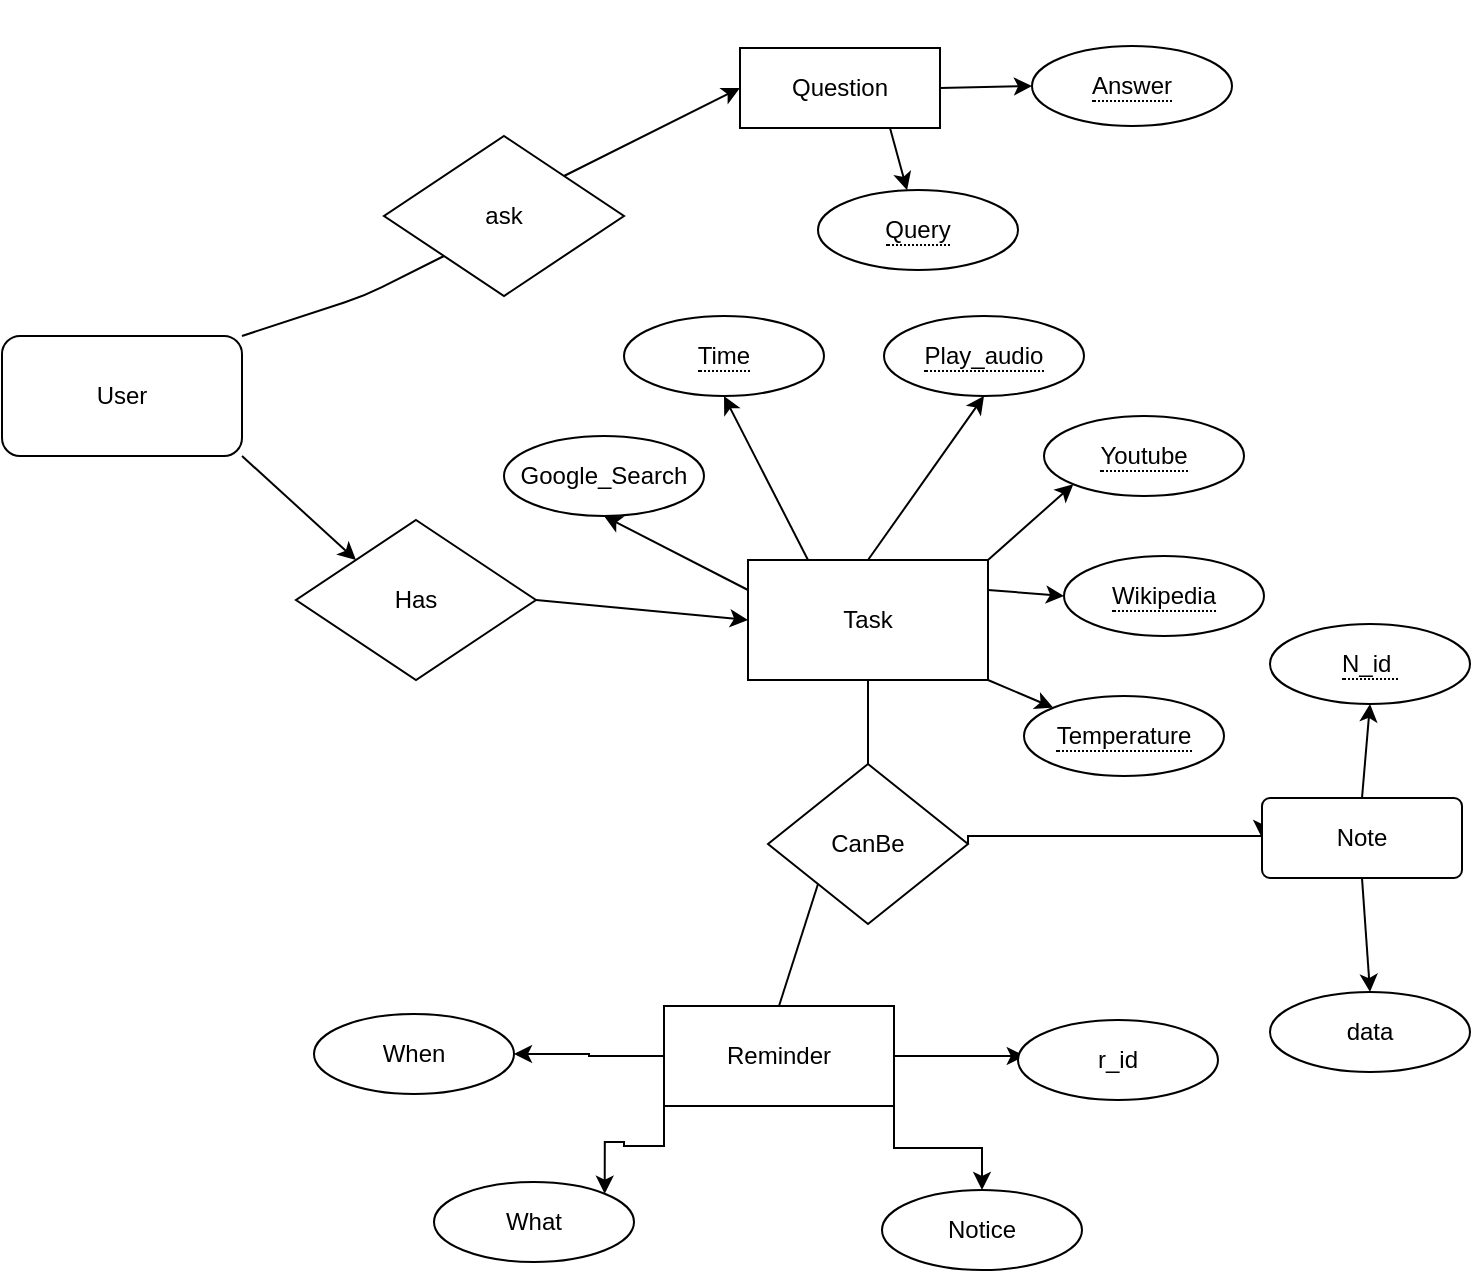 <mxfile>
    <diagram id="tESJs-4ASi42IuDyuRfP" name="Page-1">
        <mxGraphModel dx="861" dy="361" grid="1" gridSize="10" guides="1" tooltips="1" connect="1" arrows="1" fold="1" page="0" pageScale="1" pageWidth="850" pageHeight="1100" math="0" shadow="0">
            <root>
                <mxCell id="0"/>
                <mxCell id="1" parent="0"/>
                <mxCell id="5" style="edgeStyle=orthogonalEdgeStyle;rounded=0;orthogonalLoop=1;jettySize=auto;html=1;exitX=0.5;exitY=1;exitDx=0;exitDy=0;" parent="1" edge="1">
                    <mxGeometry relative="1" as="geometry">
                        <mxPoint x="120.0" y="70.0" as="sourcePoint"/>
                        <mxPoint x="120.0" y="70.0" as="targetPoint"/>
                    </mxGeometry>
                </mxCell>
                <mxCell id="20" value="User" style="rounded=1;whiteSpace=wrap;html=1;" parent="1" vertex="1">
                    <mxGeometry x="59" y="230" width="120" height="60" as="geometry"/>
                </mxCell>
                <mxCell id="46" style="edgeStyle=none;rounded=0;orthogonalLoop=1;jettySize=auto;html=1;exitX=1;exitY=0.5;exitDx=0;exitDy=0;entryX=0;entryY=0.5;entryDx=0;entryDy=0;" parent="1" source="23" target="28" edge="1">
                    <mxGeometry relative="1" as="geometry"/>
                </mxCell>
                <mxCell id="23" value="Has" style="rhombus;whiteSpace=wrap;html=1;" parent="1" vertex="1">
                    <mxGeometry x="206" y="322" width="120" height="80" as="geometry"/>
                </mxCell>
                <mxCell id="67" style="edgeStyle=none;rounded=0;orthogonalLoop=1;jettySize=auto;html=1;exitX=1;exitY=0;exitDx=0;exitDy=0;entryX=0;entryY=0.5;entryDx=0;entryDy=0;" parent="1" source="26" target="66" edge="1">
                    <mxGeometry relative="1" as="geometry"/>
                </mxCell>
                <mxCell id="26" value="ask" style="rhombus;whiteSpace=wrap;html=1;" parent="1" vertex="1">
                    <mxGeometry x="250" y="130" width="120" height="80" as="geometry"/>
                </mxCell>
                <mxCell id="27" value="" style="endArrow=none;html=1;exitX=1;exitY=0;exitDx=0;exitDy=0;entryX=0;entryY=1;entryDx=0;entryDy=0;" parent="1" source="20" target="26" edge="1">
                    <mxGeometry width="50" height="50" relative="1" as="geometry">
                        <mxPoint x="190" y="310" as="sourcePoint"/>
                        <mxPoint x="290" y="360" as="targetPoint"/>
                        <Array as="points">
                            <mxPoint x="240" y="210"/>
                        </Array>
                    </mxGeometry>
                </mxCell>
                <mxCell id="59" style="edgeStyle=none;rounded=0;orthogonalLoop=1;jettySize=auto;html=1;exitX=0.25;exitY=0;exitDx=0;exitDy=0;entryX=0.5;entryY=1;entryDx=0;entryDy=0;" parent="1" source="28" target="57" edge="1">
                    <mxGeometry relative="1" as="geometry"/>
                </mxCell>
                <mxCell id="60" style="edgeStyle=none;rounded=0;orthogonalLoop=1;jettySize=auto;html=1;exitX=0;exitY=0.25;exitDx=0;exitDy=0;entryX=0.5;entryY=1;entryDx=0;entryDy=0;" parent="1" source="28" target="52" edge="1">
                    <mxGeometry relative="1" as="geometry"/>
                </mxCell>
                <mxCell id="61" style="edgeStyle=none;rounded=0;orthogonalLoop=1;jettySize=auto;html=1;exitX=0.5;exitY=0;exitDx=0;exitDy=0;entryX=0.5;entryY=1;entryDx=0;entryDy=0;" parent="1" source="28" target="56" edge="1">
                    <mxGeometry relative="1" as="geometry"/>
                </mxCell>
                <mxCell id="62" style="edgeStyle=none;rounded=0;orthogonalLoop=1;jettySize=auto;html=1;exitX=1;exitY=0;exitDx=0;exitDy=0;entryX=0;entryY=1;entryDx=0;entryDy=0;" parent="1" source="28" target="55" edge="1">
                    <mxGeometry relative="1" as="geometry"/>
                </mxCell>
                <mxCell id="63" style="edgeStyle=none;rounded=0;orthogonalLoop=1;jettySize=auto;html=1;exitX=1;exitY=0.25;exitDx=0;exitDy=0;entryX=0;entryY=0.5;entryDx=0;entryDy=0;" parent="1" source="28" target="54" edge="1">
                    <mxGeometry relative="1" as="geometry"/>
                </mxCell>
                <mxCell id="64" style="edgeStyle=none;rounded=0;orthogonalLoop=1;jettySize=auto;html=1;exitX=1;exitY=1;exitDx=0;exitDy=0;entryX=0;entryY=0;entryDx=0;entryDy=0;" parent="1" source="28" target="53" edge="1">
                    <mxGeometry relative="1" as="geometry"/>
                </mxCell>
                <mxCell id="28" value="Task" style="rounded=0;whiteSpace=wrap;html=1;" parent="1" vertex="1">
                    <mxGeometry x="432" y="342" width="120" height="60" as="geometry"/>
                </mxCell>
                <mxCell id="72" style="edgeStyle=orthogonalEdgeStyle;rounded=0;orthogonalLoop=1;jettySize=auto;html=1;exitX=1;exitY=0.5;exitDx=0;exitDy=0;entryX=0;entryY=0.5;entryDx=0;entryDy=0;" parent="1" source="30" target="47" edge="1">
                    <mxGeometry relative="1" as="geometry">
                        <Array as="points">
                            <mxPoint x="542" y="480"/>
                        </Array>
                    </mxGeometry>
                </mxCell>
                <mxCell id="30" value="CanBe" style="rhombus;whiteSpace=wrap;html=1;" parent="1" vertex="1">
                    <mxGeometry x="442" y="444" width="100" height="80" as="geometry"/>
                </mxCell>
                <mxCell id="31" value="" style="endArrow=none;html=1;entryX=0.5;entryY=1;entryDx=0;entryDy=0;exitX=0.5;exitY=0;exitDx=0;exitDy=0;" parent="1" source="30" target="28" edge="1">
                    <mxGeometry width="50" height="50" relative="1" as="geometry">
                        <mxPoint x="330" y="380" as="sourcePoint"/>
                        <mxPoint x="380" y="330" as="targetPoint"/>
                    </mxGeometry>
                </mxCell>
                <mxCell id="76" style="edgeStyle=orthogonalEdgeStyle;rounded=0;orthogonalLoop=1;jettySize=auto;html=1;exitX=0;exitY=0.5;exitDx=0;exitDy=0;entryX=1;entryY=0.5;entryDx=0;entryDy=0;" parent="1" source="32" target="35" edge="1">
                    <mxGeometry relative="1" as="geometry"/>
                </mxCell>
                <mxCell id="77" style="edgeStyle=orthogonalEdgeStyle;rounded=0;orthogonalLoop=1;jettySize=auto;html=1;exitX=0;exitY=1;exitDx=0;exitDy=0;entryX=1;entryY=0;entryDx=0;entryDy=0;" parent="1" source="32" target="36" edge="1">
                    <mxGeometry relative="1" as="geometry"/>
                </mxCell>
                <mxCell id="78" style="edgeStyle=orthogonalEdgeStyle;rounded=0;orthogonalLoop=1;jettySize=auto;html=1;exitX=1;exitY=1;exitDx=0;exitDy=0;entryX=0.5;entryY=0;entryDx=0;entryDy=0;" parent="1" source="32" target="37" edge="1">
                    <mxGeometry relative="1" as="geometry"/>
                </mxCell>
                <mxCell id="79" style="edgeStyle=orthogonalEdgeStyle;rounded=0;orthogonalLoop=1;jettySize=auto;html=1;exitX=1;exitY=0.5;exitDx=0;exitDy=0;" parent="1" source="32" edge="1">
                    <mxGeometry relative="1" as="geometry">
                        <mxPoint x="570.392" y="590" as="targetPoint"/>
                    </mxGeometry>
                </mxCell>
                <mxCell id="32" value="Reminder" style="rounded=0;whiteSpace=wrap;html=1;" parent="1" vertex="1">
                    <mxGeometry x="390" y="565" width="115" height="50" as="geometry"/>
                </mxCell>
                <mxCell id="33" value="" style="endArrow=none;html=1;entryX=0;entryY=1;entryDx=0;entryDy=0;exitX=0.5;exitY=0;exitDx=0;exitDy=0;" parent="1" source="32" target="30" edge="1">
                    <mxGeometry width="50" height="50" relative="1" as="geometry">
                        <mxPoint x="520" y="530" as="sourcePoint"/>
                        <mxPoint x="380" y="590" as="targetPoint"/>
                    </mxGeometry>
                </mxCell>
                <mxCell id="34" value="r_id" style="ellipse;whiteSpace=wrap;html=1;align=center;" parent="1" vertex="1">
                    <mxGeometry x="567" y="572" width="100" height="40" as="geometry"/>
                </mxCell>
                <mxCell id="35" value="When" style="ellipse;whiteSpace=wrap;html=1;align=center;" parent="1" vertex="1">
                    <mxGeometry x="215" y="569" width="100" height="40" as="geometry"/>
                </mxCell>
                <mxCell id="36" value="What" style="ellipse;whiteSpace=wrap;html=1;align=center;" parent="1" vertex="1">
                    <mxGeometry x="275" y="653" width="100" height="40" as="geometry"/>
                </mxCell>
                <mxCell id="37" value="Notice" style="ellipse;whiteSpace=wrap;html=1;align=center;" parent="1" vertex="1">
                    <mxGeometry x="499" y="657" width="100" height="40" as="geometry"/>
                </mxCell>
                <mxCell id="50" style="edgeStyle=none;rounded=0;orthogonalLoop=1;jettySize=auto;html=1;exitX=0.5;exitY=1;exitDx=0;exitDy=0;entryX=0.5;entryY=0;entryDx=0;entryDy=0;" parent="1" source="47" target="49" edge="1">
                    <mxGeometry relative="1" as="geometry"/>
                </mxCell>
                <mxCell id="51" style="edgeStyle=none;rounded=0;orthogonalLoop=1;jettySize=auto;html=1;exitX=0.5;exitY=0;exitDx=0;exitDy=0;entryX=0.5;entryY=1;entryDx=0;entryDy=0;" parent="1" source="47" target="48" edge="1">
                    <mxGeometry relative="1" as="geometry"/>
                </mxCell>
                <mxCell id="47" value="Note" style="rounded=1;arcSize=10;whiteSpace=wrap;html=1;align=center;" parent="1" vertex="1">
                    <mxGeometry x="689" y="461" width="100" height="40" as="geometry"/>
                </mxCell>
                <mxCell id="48" value="&lt;span style=&quot;border-bottom: 1px dotted&quot;&gt;N_id&amp;nbsp;&lt;/span&gt;" style="ellipse;whiteSpace=wrap;html=1;align=center;" parent="1" vertex="1">
                    <mxGeometry x="693" y="374" width="100" height="40" as="geometry"/>
                </mxCell>
                <mxCell id="49" value="data" style="ellipse;whiteSpace=wrap;html=1;align=center;" parent="1" vertex="1">
                    <mxGeometry x="693" y="558" width="100" height="40" as="geometry"/>
                </mxCell>
                <mxCell id="52" value="Google_Search" style="ellipse;whiteSpace=wrap;html=1;align=center;" parent="1" vertex="1">
                    <mxGeometry x="310" y="280" width="100" height="40" as="geometry"/>
                </mxCell>
                <mxCell id="53" value="&lt;span style=&quot;border-bottom: 1px dotted&quot;&gt;Temperature&lt;/span&gt;" style="ellipse;whiteSpace=wrap;html=1;align=center;" parent="1" vertex="1">
                    <mxGeometry x="570" y="410" width="100" height="40" as="geometry"/>
                </mxCell>
                <mxCell id="54" value="&lt;span style=&quot;border-bottom: 1px dotted&quot;&gt;Wikipedia&lt;/span&gt;" style="ellipse;whiteSpace=wrap;html=1;align=center;" parent="1" vertex="1">
                    <mxGeometry x="590" y="340" width="100" height="40" as="geometry"/>
                </mxCell>
                <mxCell id="55" value="&lt;span style=&quot;border-bottom: 1px dotted&quot;&gt;Youtube&lt;/span&gt;" style="ellipse;whiteSpace=wrap;html=1;align=center;" parent="1" vertex="1">
                    <mxGeometry x="580" y="270" width="100" height="40" as="geometry"/>
                </mxCell>
                <mxCell id="56" value="&lt;span style=&quot;border-bottom: 1px dotted&quot;&gt;Play_audio&lt;/span&gt;" style="ellipse;whiteSpace=wrap;html=1;align=center;" parent="1" vertex="1">
                    <mxGeometry x="500" y="220" width="100" height="40" as="geometry"/>
                </mxCell>
                <mxCell id="57" value="&lt;span style=&quot;border-bottom: 1px dotted&quot;&gt;Time&lt;/span&gt;" style="ellipse;whiteSpace=wrap;html=1;align=center;" parent="1" vertex="1">
                    <mxGeometry x="370" y="220" width="100" height="40" as="geometry"/>
                </mxCell>
                <mxCell id="69" style="edgeStyle=none;rounded=0;orthogonalLoop=1;jettySize=auto;html=1;exitX=1;exitY=0.5;exitDx=0;exitDy=0;entryX=0;entryY=0.5;entryDx=0;entryDy=0;" parent="1" source="66" target="68" edge="1">
                    <mxGeometry relative="1" as="geometry"/>
                </mxCell>
                <mxCell id="71" style="edgeStyle=none;rounded=0;orthogonalLoop=1;jettySize=auto;html=1;exitX=0.75;exitY=1;exitDx=0;exitDy=0;" parent="1" source="66" target="70" edge="1">
                    <mxGeometry relative="1" as="geometry"/>
                </mxCell>
                <mxCell id="66" value="Question" style="whiteSpace=wrap;html=1;align=center;" parent="1" vertex="1">
                    <mxGeometry x="428" y="86" width="100" height="40" as="geometry"/>
                </mxCell>
                <mxCell id="68" value="&lt;span style=&quot;border-bottom: 1px dotted&quot;&gt;Answer&lt;/span&gt;" style="ellipse;whiteSpace=wrap;html=1;align=center;" parent="1" vertex="1">
                    <mxGeometry x="574" y="85" width="100" height="40" as="geometry"/>
                </mxCell>
                <mxCell id="70" value="&lt;span style=&quot;border-bottom: 1px dotted&quot;&gt;Query&lt;/span&gt;" style="ellipse;whiteSpace=wrap;html=1;align=center;" parent="1" vertex="1">
                    <mxGeometry x="467" y="157" width="100" height="40" as="geometry"/>
                </mxCell>
                <mxCell id="82" value="" style="endArrow=classic;html=1;exitX=1;exitY=1;exitDx=0;exitDy=0;entryX=0;entryY=0;entryDx=0;entryDy=0;" parent="1" source="20" target="23" edge="1">
                    <mxGeometry width="50" height="50" relative="1" as="geometry">
                        <mxPoint x="253" y="349" as="sourcePoint"/>
                        <mxPoint x="303" y="299" as="targetPoint"/>
                    </mxGeometry>
                </mxCell>
            </root>
        </mxGraphModel>
    </diagram>
</mxfile>
